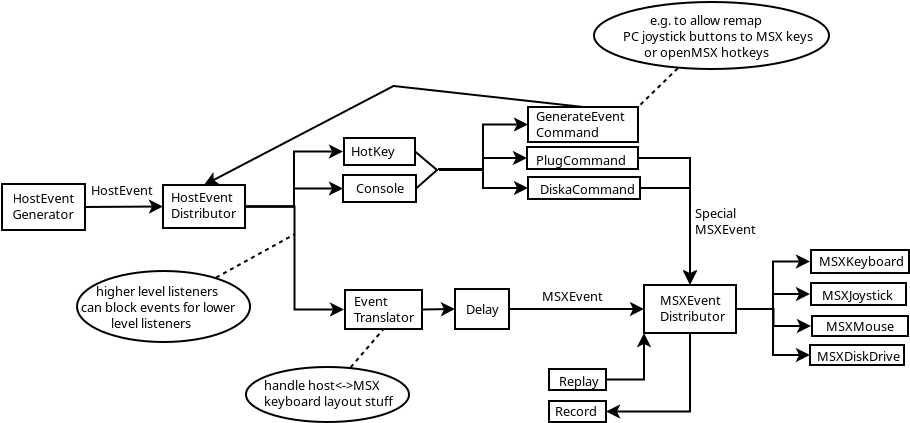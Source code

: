 <?xml version="1.0" encoding="UTF-8"?>
<dia:diagram xmlns:dia="http://www.lysator.liu.se/~alla/dia/">
  <dia:layer name="Background" visible="true">
    <dia:group>
      <dia:object type="Standard - Box" version="0" id="O0">
        <dia:attribute name="obj_pos">
          <dia:point val="2.8,13.65"/>
        </dia:attribute>
        <dia:attribute name="obj_bb">
          <dia:rectangle val="2.75,13.6;7,16"/>
        </dia:attribute>
        <dia:attribute name="elem_corner">
          <dia:point val="2.8,13.65"/>
        </dia:attribute>
        <dia:attribute name="elem_width">
          <dia:real val="4.15"/>
        </dia:attribute>
        <dia:attribute name="elem_height">
          <dia:real val="2.3"/>
        </dia:attribute>
        <dia:attribute name="show_background">
          <dia:boolean val="true"/>
        </dia:attribute>
      </dia:object>
      <dia:object type="Standard - Text" version="1" id="O1">
        <dia:attribute name="obj_pos">
          <dia:point val="3.325,14.6"/>
        </dia:attribute>
        <dia:attribute name="obj_bb">
          <dia:rectangle val="3.325,14.05;6.525,15.8"/>
        </dia:attribute>
        <dia:attribute name="text">
          <dia:composite type="text">
            <dia:attribute name="string">
              <dia:string>#HostEvent
Generator#</dia:string>
            </dia:attribute>
            <dia:attribute name="font">
              <dia:font family="sans" style="0" name="Helvetica"/>
            </dia:attribute>
            <dia:attribute name="height">
              <dia:real val="0.8"/>
            </dia:attribute>
            <dia:attribute name="pos">
              <dia:point val="3.325,14.6"/>
            </dia:attribute>
            <dia:attribute name="color">
              <dia:color val="#000000"/>
            </dia:attribute>
            <dia:attribute name="alignment">
              <dia:enum val="0"/>
            </dia:attribute>
          </dia:composite>
        </dia:attribute>
        <dia:attribute name="valign">
          <dia:enum val="3"/>
        </dia:attribute>
      </dia:object>
    </dia:group>
    <dia:group>
      <dia:object type="Standard - Box" version="0" id="O2">
        <dia:attribute name="obj_pos">
          <dia:point val="10.85,13.7"/>
        </dia:attribute>
        <dia:attribute name="obj_bb">
          <dia:rectangle val="10.8,13.65;15,15.9"/>
        </dia:attribute>
        <dia:attribute name="elem_corner">
          <dia:point val="10.85,13.7"/>
        </dia:attribute>
        <dia:attribute name="elem_width">
          <dia:real val="4.1"/>
        </dia:attribute>
        <dia:attribute name="elem_height">
          <dia:real val="2.15"/>
        </dia:attribute>
        <dia:attribute name="show_background">
          <dia:boolean val="true"/>
        </dia:attribute>
      </dia:object>
      <dia:object type="Standard - Text" version="1" id="O3">
        <dia:attribute name="obj_pos">
          <dia:point val="11.25,14.55"/>
        </dia:attribute>
        <dia:attribute name="obj_bb">
          <dia:rectangle val="11.25,14;14.55,15.75"/>
        </dia:attribute>
        <dia:attribute name="text">
          <dia:composite type="text">
            <dia:attribute name="string">
              <dia:string>#HostEvent
Distributor#</dia:string>
            </dia:attribute>
            <dia:attribute name="font">
              <dia:font family="sans" style="0" name="Helvetica"/>
            </dia:attribute>
            <dia:attribute name="height">
              <dia:real val="0.8"/>
            </dia:attribute>
            <dia:attribute name="pos">
              <dia:point val="11.25,14.55"/>
            </dia:attribute>
            <dia:attribute name="color">
              <dia:color val="#000000"/>
            </dia:attribute>
            <dia:attribute name="alignment">
              <dia:enum val="0"/>
            </dia:attribute>
          </dia:composite>
        </dia:attribute>
        <dia:attribute name="valign">
          <dia:enum val="3"/>
        </dia:attribute>
      </dia:object>
    </dia:group>
    <dia:group>
      <dia:object type="Standard - Box" version="0" id="O4">
        <dia:attribute name="obj_pos">
          <dia:point val="19.85,13.2"/>
        </dia:attribute>
        <dia:attribute name="obj_bb">
          <dia:rectangle val="19.8,13.15;23.55,14.6"/>
        </dia:attribute>
        <dia:attribute name="elem_corner">
          <dia:point val="19.85,13.2"/>
        </dia:attribute>
        <dia:attribute name="elem_width">
          <dia:real val="3.65"/>
        </dia:attribute>
        <dia:attribute name="elem_height">
          <dia:real val="1.35"/>
        </dia:attribute>
        <dia:attribute name="show_background">
          <dia:boolean val="true"/>
        </dia:attribute>
      </dia:object>
      <dia:object type="Standard - Text" version="1" id="O5">
        <dia:attribute name="obj_pos">
          <dia:point val="20.5,14.1"/>
        </dia:attribute>
        <dia:attribute name="obj_bb">
          <dia:rectangle val="20.5,13.55;23,14.5"/>
        </dia:attribute>
        <dia:attribute name="text">
          <dia:composite type="text">
            <dia:attribute name="string">
              <dia:string>#Console#</dia:string>
            </dia:attribute>
            <dia:attribute name="font">
              <dia:font family="sans" style="0" name="Helvetica"/>
            </dia:attribute>
            <dia:attribute name="height">
              <dia:real val="0.8"/>
            </dia:attribute>
            <dia:attribute name="pos">
              <dia:point val="20.5,14.1"/>
            </dia:attribute>
            <dia:attribute name="color">
              <dia:color val="#000000"/>
            </dia:attribute>
            <dia:attribute name="alignment">
              <dia:enum val="0"/>
            </dia:attribute>
          </dia:composite>
        </dia:attribute>
        <dia:attribute name="valign">
          <dia:enum val="3"/>
        </dia:attribute>
      </dia:object>
    </dia:group>
    <dia:group>
      <dia:object type="Standard - Box" version="0" id="O6">
        <dia:attribute name="obj_pos">
          <dia:point val="19.95,18.95"/>
        </dia:attribute>
        <dia:attribute name="obj_bb">
          <dia:rectangle val="19.9,18.9;23.85,20.95"/>
        </dia:attribute>
        <dia:attribute name="elem_corner">
          <dia:point val="19.95,18.95"/>
        </dia:attribute>
        <dia:attribute name="elem_width">
          <dia:real val="3.85"/>
        </dia:attribute>
        <dia:attribute name="elem_height">
          <dia:real val="1.95"/>
        </dia:attribute>
        <dia:attribute name="show_background">
          <dia:boolean val="true"/>
        </dia:attribute>
      </dia:object>
      <dia:object type="Standard - Text" version="1" id="O7">
        <dia:attribute name="obj_pos">
          <dia:point val="20.4,19.75"/>
        </dia:attribute>
        <dia:attribute name="obj_bb">
          <dia:rectangle val="20.4,19.2;23.55,20.95"/>
        </dia:attribute>
        <dia:attribute name="text">
          <dia:composite type="text">
            <dia:attribute name="string">
              <dia:string>#Event
Translator#</dia:string>
            </dia:attribute>
            <dia:attribute name="font">
              <dia:font family="sans" style="0" name="Helvetica"/>
            </dia:attribute>
            <dia:attribute name="height">
              <dia:real val="0.8"/>
            </dia:attribute>
            <dia:attribute name="pos">
              <dia:point val="20.4,19.75"/>
            </dia:attribute>
            <dia:attribute name="color">
              <dia:color val="#000000"/>
            </dia:attribute>
            <dia:attribute name="alignment">
              <dia:enum val="0"/>
            </dia:attribute>
          </dia:composite>
        </dia:attribute>
        <dia:attribute name="valign">
          <dia:enum val="3"/>
        </dia:attribute>
      </dia:object>
    </dia:group>
    <dia:group>
      <dia:object type="Standard - Box" version="0" id="O8">
        <dia:attribute name="obj_pos">
          <dia:point val="25.45,18.9"/>
        </dia:attribute>
        <dia:attribute name="obj_bb">
          <dia:rectangle val="25.4,18.85;28.2,20.95"/>
        </dia:attribute>
        <dia:attribute name="elem_corner">
          <dia:point val="25.45,18.9"/>
        </dia:attribute>
        <dia:attribute name="elem_width">
          <dia:real val="2.7"/>
        </dia:attribute>
        <dia:attribute name="elem_height">
          <dia:real val="2"/>
        </dia:attribute>
        <dia:attribute name="show_background">
          <dia:boolean val="true"/>
        </dia:attribute>
      </dia:object>
      <dia:object type="Standard - Text" version="1" id="O9">
        <dia:attribute name="obj_pos">
          <dia:point val="26,20.15"/>
        </dia:attribute>
        <dia:attribute name="obj_bb">
          <dia:rectangle val="26,19.6;27.7,20.55"/>
        </dia:attribute>
        <dia:attribute name="text">
          <dia:composite type="text">
            <dia:attribute name="string">
              <dia:string>#Delay#</dia:string>
            </dia:attribute>
            <dia:attribute name="font">
              <dia:font family="sans" style="0" name="Helvetica"/>
            </dia:attribute>
            <dia:attribute name="height">
              <dia:real val="0.8"/>
            </dia:attribute>
            <dia:attribute name="pos">
              <dia:point val="26,20.15"/>
            </dia:attribute>
            <dia:attribute name="color">
              <dia:color val="#000000"/>
            </dia:attribute>
            <dia:attribute name="alignment">
              <dia:enum val="0"/>
            </dia:attribute>
          </dia:composite>
        </dia:attribute>
        <dia:attribute name="valign">
          <dia:enum val="3"/>
        </dia:attribute>
      </dia:object>
    </dia:group>
    <dia:group>
      <dia:object type="Standard - Box" version="0" id="O10">
        <dia:attribute name="obj_pos">
          <dia:point val="29.1,9.8"/>
        </dia:attribute>
        <dia:attribute name="obj_bb">
          <dia:rectangle val="29.05,9.75;34.65,11.6"/>
        </dia:attribute>
        <dia:attribute name="elem_corner">
          <dia:point val="29.1,9.8"/>
        </dia:attribute>
        <dia:attribute name="elem_width">
          <dia:real val="5.5"/>
        </dia:attribute>
        <dia:attribute name="elem_height">
          <dia:real val="1.75"/>
        </dia:attribute>
        <dia:attribute name="show_background">
          <dia:boolean val="true"/>
        </dia:attribute>
      </dia:object>
      <dia:object type="Standard - Text" version="1" id="O11">
        <dia:attribute name="obj_pos">
          <dia:point val="29.5,10.5"/>
        </dia:attribute>
        <dia:attribute name="obj_bb">
          <dia:rectangle val="29.5,9.95;34.2,11.7"/>
        </dia:attribute>
        <dia:attribute name="text">
          <dia:composite type="text">
            <dia:attribute name="string">
              <dia:string>#GenerateEvent
Command#</dia:string>
            </dia:attribute>
            <dia:attribute name="font">
              <dia:font family="sans" style="0" name="Helvetica"/>
            </dia:attribute>
            <dia:attribute name="height">
              <dia:real val="0.8"/>
            </dia:attribute>
            <dia:attribute name="pos">
              <dia:point val="29.5,10.5"/>
            </dia:attribute>
            <dia:attribute name="color">
              <dia:color val="#000000"/>
            </dia:attribute>
            <dia:attribute name="alignment">
              <dia:enum val="0"/>
            </dia:attribute>
          </dia:composite>
        </dia:attribute>
        <dia:attribute name="valign">
          <dia:enum val="3"/>
        </dia:attribute>
      </dia:object>
    </dia:group>
    <dia:group>
      <dia:object type="Standard - Box" version="0" id="O12">
        <dia:attribute name="obj_pos">
          <dia:point val="29.05,11.8"/>
        </dia:attribute>
        <dia:attribute name="obj_bb">
          <dia:rectangle val="29,11.75;34.65,12.95"/>
        </dia:attribute>
        <dia:attribute name="elem_corner">
          <dia:point val="29.05,11.8"/>
        </dia:attribute>
        <dia:attribute name="elem_width">
          <dia:real val="5.55"/>
        </dia:attribute>
        <dia:attribute name="elem_height">
          <dia:real val="1.1"/>
        </dia:attribute>
        <dia:attribute name="show_background">
          <dia:boolean val="true"/>
        </dia:attribute>
      </dia:object>
      <dia:object type="Standard - Text" version="1" id="O13">
        <dia:attribute name="obj_pos">
          <dia:point val="29.5,12.7"/>
        </dia:attribute>
        <dia:attribute name="obj_bb">
          <dia:rectangle val="29.5,12.15;33.95,13.1"/>
        </dia:attribute>
        <dia:attribute name="text">
          <dia:composite type="text">
            <dia:attribute name="string">
              <dia:string>#PlugCommand#</dia:string>
            </dia:attribute>
            <dia:attribute name="font">
              <dia:font family="sans" style="0" name="Helvetica"/>
            </dia:attribute>
            <dia:attribute name="height">
              <dia:real val="0.8"/>
            </dia:attribute>
            <dia:attribute name="pos">
              <dia:point val="29.5,12.7"/>
            </dia:attribute>
            <dia:attribute name="color">
              <dia:color val="#000000"/>
            </dia:attribute>
            <dia:attribute name="alignment">
              <dia:enum val="0"/>
            </dia:attribute>
          </dia:composite>
        </dia:attribute>
        <dia:attribute name="valign">
          <dia:enum val="3"/>
        </dia:attribute>
      </dia:object>
    </dia:group>
    <dia:group>
      <dia:object type="Standard - Box" version="0" id="O14">
        <dia:attribute name="obj_pos">
          <dia:point val="29.1,13.3"/>
        </dia:attribute>
        <dia:attribute name="obj_bb">
          <dia:rectangle val="29.05,13.25;34.75,14.45"/>
        </dia:attribute>
        <dia:attribute name="elem_corner">
          <dia:point val="29.1,13.3"/>
        </dia:attribute>
        <dia:attribute name="elem_width">
          <dia:real val="5.6"/>
        </dia:attribute>
        <dia:attribute name="elem_height">
          <dia:real val="1.1"/>
        </dia:attribute>
        <dia:attribute name="show_background">
          <dia:boolean val="true"/>
        </dia:attribute>
      </dia:object>
      <dia:object type="Standard - Text" version="1" id="O15">
        <dia:attribute name="obj_pos">
          <dia:point val="29.7,14.15"/>
        </dia:attribute>
        <dia:attribute name="obj_bb">
          <dia:rectangle val="29.7,13.6;34.5,14.55"/>
        </dia:attribute>
        <dia:attribute name="text">
          <dia:composite type="text">
            <dia:attribute name="string">
              <dia:string>#DiskaCommand#</dia:string>
            </dia:attribute>
            <dia:attribute name="font">
              <dia:font family="sans" style="0" name="Helvetica"/>
            </dia:attribute>
            <dia:attribute name="height">
              <dia:real val="0.8"/>
            </dia:attribute>
            <dia:attribute name="pos">
              <dia:point val="29.7,14.15"/>
            </dia:attribute>
            <dia:attribute name="color">
              <dia:color val="#000000"/>
            </dia:attribute>
            <dia:attribute name="alignment">
              <dia:enum val="0"/>
            </dia:attribute>
          </dia:composite>
        </dia:attribute>
        <dia:attribute name="valign">
          <dia:enum val="3"/>
        </dia:attribute>
      </dia:object>
    </dia:group>
    <dia:group>
      <dia:object type="Standard - Box" version="0" id="O16">
        <dia:attribute name="obj_pos">
          <dia:point val="34.9,18.7"/>
        </dia:attribute>
        <dia:attribute name="obj_bb">
          <dia:rectangle val="34.85,18.65;39.55,21.15"/>
        </dia:attribute>
        <dia:attribute name="elem_corner">
          <dia:point val="34.9,18.7"/>
        </dia:attribute>
        <dia:attribute name="elem_width">
          <dia:real val="4.6"/>
        </dia:attribute>
        <dia:attribute name="elem_height">
          <dia:real val="2.4"/>
        </dia:attribute>
        <dia:attribute name="show_background">
          <dia:boolean val="true"/>
        </dia:attribute>
      </dia:object>
      <dia:object type="Standard - Text" version="1" id="O17">
        <dia:attribute name="obj_pos">
          <dia:point val="35.7,19.7"/>
        </dia:attribute>
        <dia:attribute name="obj_bb">
          <dia:rectangle val="35.7,19.15;39,20.9"/>
        </dia:attribute>
        <dia:attribute name="text">
          <dia:composite type="text">
            <dia:attribute name="string">
              <dia:string>#MSXEvent
Distributor#</dia:string>
            </dia:attribute>
            <dia:attribute name="font">
              <dia:font family="sans" style="0" name="Helvetica"/>
            </dia:attribute>
            <dia:attribute name="height">
              <dia:real val="0.8"/>
            </dia:attribute>
            <dia:attribute name="pos">
              <dia:point val="35.7,19.7"/>
            </dia:attribute>
            <dia:attribute name="color">
              <dia:color val="#000000"/>
            </dia:attribute>
            <dia:attribute name="alignment">
              <dia:enum val="0"/>
            </dia:attribute>
          </dia:composite>
        </dia:attribute>
        <dia:attribute name="valign">
          <dia:enum val="3"/>
        </dia:attribute>
      </dia:object>
    </dia:group>
    <dia:group>
      <dia:object type="Standard - Box" version="0" id="O18">
        <dia:attribute name="obj_pos">
          <dia:point val="30.15,22.9"/>
        </dia:attribute>
        <dia:attribute name="obj_bb">
          <dia:rectangle val="30.1,22.85;33.05,24"/>
        </dia:attribute>
        <dia:attribute name="elem_corner">
          <dia:point val="30.15,22.9"/>
        </dia:attribute>
        <dia:attribute name="elem_width">
          <dia:real val="2.85"/>
        </dia:attribute>
        <dia:attribute name="elem_height">
          <dia:real val="1.05"/>
        </dia:attribute>
        <dia:attribute name="show_background">
          <dia:boolean val="true"/>
        </dia:attribute>
      </dia:object>
      <dia:object type="Standard - Text" version="1" id="O19">
        <dia:attribute name="obj_pos">
          <dia:point val="30.65,23.75"/>
        </dia:attribute>
        <dia:attribute name="obj_bb">
          <dia:rectangle val="30.65,23.2;32.7,24.15"/>
        </dia:attribute>
        <dia:attribute name="text">
          <dia:composite type="text">
            <dia:attribute name="string">
              <dia:string>#Replay#</dia:string>
            </dia:attribute>
            <dia:attribute name="font">
              <dia:font family="sans" style="0" name="Helvetica"/>
            </dia:attribute>
            <dia:attribute name="height">
              <dia:real val="0.8"/>
            </dia:attribute>
            <dia:attribute name="pos">
              <dia:point val="30.65,23.75"/>
            </dia:attribute>
            <dia:attribute name="color">
              <dia:color val="#000000"/>
            </dia:attribute>
            <dia:attribute name="alignment">
              <dia:enum val="0"/>
            </dia:attribute>
          </dia:composite>
        </dia:attribute>
        <dia:attribute name="valign">
          <dia:enum val="3"/>
        </dia:attribute>
      </dia:object>
    </dia:group>
    <dia:group>
      <dia:object type="Standard - Box" version="0" id="O20">
        <dia:attribute name="obj_pos">
          <dia:point val="30.15,24.5"/>
        </dia:attribute>
        <dia:attribute name="obj_bb">
          <dia:rectangle val="30.1,24.45;33.05,25.6"/>
        </dia:attribute>
        <dia:attribute name="elem_corner">
          <dia:point val="30.15,24.5"/>
        </dia:attribute>
        <dia:attribute name="elem_width">
          <dia:real val="2.85"/>
        </dia:attribute>
        <dia:attribute name="elem_height">
          <dia:real val="1.05"/>
        </dia:attribute>
        <dia:attribute name="show_background">
          <dia:boolean val="true"/>
        </dia:attribute>
      </dia:object>
      <dia:object type="Standard - Text" version="1" id="O21">
        <dia:attribute name="obj_pos">
          <dia:point val="30.45,25.25"/>
        </dia:attribute>
        <dia:attribute name="obj_bb">
          <dia:rectangle val="30.45,24.7;32.65,25.65"/>
        </dia:attribute>
        <dia:attribute name="text">
          <dia:composite type="text">
            <dia:attribute name="string">
              <dia:string>#Record#</dia:string>
            </dia:attribute>
            <dia:attribute name="font">
              <dia:font family="sans" style="0" name="Helvetica"/>
            </dia:attribute>
            <dia:attribute name="height">
              <dia:real val="0.8"/>
            </dia:attribute>
            <dia:attribute name="pos">
              <dia:point val="30.45,25.25"/>
            </dia:attribute>
            <dia:attribute name="color">
              <dia:color val="#000000"/>
            </dia:attribute>
            <dia:attribute name="alignment">
              <dia:enum val="0"/>
            </dia:attribute>
          </dia:composite>
        </dia:attribute>
        <dia:attribute name="valign">
          <dia:enum val="3"/>
        </dia:attribute>
      </dia:object>
    </dia:group>
    <dia:group>
      <dia:object type="Standard - Box" version="0" id="O22">
        <dia:attribute name="obj_pos">
          <dia:point val="43.25,16.95"/>
        </dia:attribute>
        <dia:attribute name="obj_bb">
          <dia:rectangle val="43.2,16.9;48.2,18.15"/>
        </dia:attribute>
        <dia:attribute name="elem_corner">
          <dia:point val="43.25,16.95"/>
        </dia:attribute>
        <dia:attribute name="elem_width">
          <dia:real val="4.9"/>
        </dia:attribute>
        <dia:attribute name="elem_height">
          <dia:real val="1.15"/>
        </dia:attribute>
        <dia:attribute name="show_background">
          <dia:boolean val="true"/>
        </dia:attribute>
      </dia:object>
      <dia:object type="Standard - Text" version="1" id="O23">
        <dia:attribute name="obj_pos">
          <dia:point val="43.65,17.75"/>
        </dia:attribute>
        <dia:attribute name="obj_bb">
          <dia:rectangle val="43.65,17.2;47.9,18.15"/>
        </dia:attribute>
        <dia:attribute name="text">
          <dia:composite type="text">
            <dia:attribute name="string">
              <dia:string>#MSXKeyboard#</dia:string>
            </dia:attribute>
            <dia:attribute name="font">
              <dia:font family="sans" style="0" name="Helvetica"/>
            </dia:attribute>
            <dia:attribute name="height">
              <dia:real val="0.8"/>
            </dia:attribute>
            <dia:attribute name="pos">
              <dia:point val="43.65,17.75"/>
            </dia:attribute>
            <dia:attribute name="color">
              <dia:color val="#000000"/>
            </dia:attribute>
            <dia:attribute name="alignment">
              <dia:enum val="0"/>
            </dia:attribute>
          </dia:composite>
        </dia:attribute>
        <dia:attribute name="valign">
          <dia:enum val="3"/>
        </dia:attribute>
      </dia:object>
    </dia:group>
    <dia:group>
      <dia:object type="Standard - Box" version="0" id="O24">
        <dia:attribute name="obj_pos">
          <dia:point val="43.25,18.6"/>
        </dia:attribute>
        <dia:attribute name="obj_bb">
          <dia:rectangle val="43.2,18.55;48.05,19.75"/>
        </dia:attribute>
        <dia:attribute name="elem_corner">
          <dia:point val="43.25,18.6"/>
        </dia:attribute>
        <dia:attribute name="elem_width">
          <dia:real val="4.75"/>
        </dia:attribute>
        <dia:attribute name="elem_height">
          <dia:real val="1.1"/>
        </dia:attribute>
        <dia:attribute name="show_background">
          <dia:boolean val="true"/>
        </dia:attribute>
      </dia:object>
      <dia:object type="Standard - Text" version="1" id="O25">
        <dia:attribute name="obj_pos">
          <dia:point val="43.8,19.45"/>
        </dia:attribute>
        <dia:attribute name="obj_bb">
          <dia:rectangle val="43.8,18.9;47.45,19.85"/>
        </dia:attribute>
        <dia:attribute name="text">
          <dia:composite type="text">
            <dia:attribute name="string">
              <dia:string>#MSXJoystick#</dia:string>
            </dia:attribute>
            <dia:attribute name="font">
              <dia:font family="sans" style="0" name="Helvetica"/>
            </dia:attribute>
            <dia:attribute name="height">
              <dia:real val="0.8"/>
            </dia:attribute>
            <dia:attribute name="pos">
              <dia:point val="43.8,19.45"/>
            </dia:attribute>
            <dia:attribute name="color">
              <dia:color val="#000000"/>
            </dia:attribute>
            <dia:attribute name="alignment">
              <dia:enum val="0"/>
            </dia:attribute>
          </dia:composite>
        </dia:attribute>
        <dia:attribute name="valign">
          <dia:enum val="3"/>
        </dia:attribute>
      </dia:object>
    </dia:group>
    <dia:group>
      <dia:object type="Standard - Box" version="0" id="O26">
        <dia:attribute name="obj_pos">
          <dia:point val="43.3,20.25"/>
        </dia:attribute>
        <dia:attribute name="obj_bb">
          <dia:rectangle val="43.25,20.2;48.15,21.3"/>
        </dia:attribute>
        <dia:attribute name="elem_corner">
          <dia:point val="43.3,20.25"/>
        </dia:attribute>
        <dia:attribute name="elem_width">
          <dia:real val="4.8"/>
        </dia:attribute>
        <dia:attribute name="elem_height">
          <dia:real val="1"/>
        </dia:attribute>
        <dia:attribute name="show_background">
          <dia:boolean val="true"/>
        </dia:attribute>
      </dia:object>
      <dia:object type="Standard - Text" version="1" id="O27">
        <dia:attribute name="obj_pos">
          <dia:point val="44,21"/>
        </dia:attribute>
        <dia:attribute name="obj_bb">
          <dia:rectangle val="44,20.45;47.4,21.4"/>
        </dia:attribute>
        <dia:attribute name="text">
          <dia:composite type="text">
            <dia:attribute name="string">
              <dia:string>#MSXMouse#</dia:string>
            </dia:attribute>
            <dia:attribute name="font">
              <dia:font family="sans" style="0" name="Helvetica"/>
            </dia:attribute>
            <dia:attribute name="height">
              <dia:real val="0.8"/>
            </dia:attribute>
            <dia:attribute name="pos">
              <dia:point val="44,21"/>
            </dia:attribute>
            <dia:attribute name="color">
              <dia:color val="#000000"/>
            </dia:attribute>
            <dia:attribute name="alignment">
              <dia:enum val="0"/>
            </dia:attribute>
          </dia:composite>
        </dia:attribute>
        <dia:attribute name="valign">
          <dia:enum val="3"/>
        </dia:attribute>
      </dia:object>
    </dia:group>
    <dia:group>
      <dia:object type="Standard - Box" version="0" id="O28">
        <dia:attribute name="obj_pos">
          <dia:point val="43.2,21.7"/>
        </dia:attribute>
        <dia:attribute name="obj_bb">
          <dia:rectangle val="43.15,21.65;47.95,22.75"/>
        </dia:attribute>
        <dia:attribute name="elem_corner">
          <dia:point val="43.2,21.7"/>
        </dia:attribute>
        <dia:attribute name="elem_width">
          <dia:real val="4.7"/>
        </dia:attribute>
        <dia:attribute name="elem_height">
          <dia:real val="1"/>
        </dia:attribute>
        <dia:attribute name="show_background">
          <dia:boolean val="true"/>
        </dia:attribute>
      </dia:object>
      <dia:object type="Standard - Text" version="1" id="O29">
        <dia:attribute name="obj_pos">
          <dia:point val="43.55,22.5"/>
        </dia:attribute>
        <dia:attribute name="obj_bb">
          <dia:rectangle val="43.55,21.95;47.75,22.9"/>
        </dia:attribute>
        <dia:attribute name="text">
          <dia:composite type="text">
            <dia:attribute name="string">
              <dia:string>#MSXDiskDrive#</dia:string>
            </dia:attribute>
            <dia:attribute name="font">
              <dia:font family="sans" style="0" name="Helvetica"/>
            </dia:attribute>
            <dia:attribute name="height">
              <dia:real val="0.8"/>
            </dia:attribute>
            <dia:attribute name="pos">
              <dia:point val="43.55,22.5"/>
            </dia:attribute>
            <dia:attribute name="color">
              <dia:color val="#000000"/>
            </dia:attribute>
            <dia:attribute name="alignment">
              <dia:enum val="0"/>
            </dia:attribute>
          </dia:composite>
        </dia:attribute>
        <dia:attribute name="valign">
          <dia:enum val="3"/>
        </dia:attribute>
      </dia:object>
    </dia:group>
    <dia:object type="Standard - Line" version="0" id="O30">
      <dia:attribute name="obj_pos">
        <dia:point val="6.95,14.8"/>
      </dia:attribute>
      <dia:attribute name="obj_bb">
        <dia:rectangle val="6.9,14.275;10.903,15.275"/>
      </dia:attribute>
      <dia:attribute name="conn_endpoints">
        <dia:point val="6.95,14.8"/>
        <dia:point val="10.85,14.775"/>
      </dia:attribute>
      <dia:attribute name="numcp">
        <dia:int val="1"/>
      </dia:attribute>
      <dia:attribute name="end_arrow">
        <dia:enum val="22"/>
      </dia:attribute>
      <dia:attribute name="end_arrow_length">
        <dia:real val="0.5"/>
      </dia:attribute>
      <dia:attribute name="end_arrow_width">
        <dia:real val="0.5"/>
      </dia:attribute>
      <dia:connections>
        <dia:connection handle="0" to="O0" connection="4"/>
        <dia:connection handle="1" to="O2" connection="3"/>
      </dia:connections>
    </dia:object>
    <dia:object type="Standard - ZigZagLine" version="1" id="O31">
      <dia:attribute name="obj_pos">
        <dia:point val="14.95,14.775"/>
      </dia:attribute>
      <dia:attribute name="obj_bb">
        <dia:rectangle val="14.9,11.525;19.9,14.825"/>
      </dia:attribute>
      <dia:attribute name="orth_points">
        <dia:point val="14.95,14.775"/>
        <dia:point val="17.4,14.775"/>
        <dia:point val="17.4,12.025"/>
        <dia:point val="19.85,12.025"/>
      </dia:attribute>
      <dia:attribute name="orth_orient">
        <dia:enum val="0"/>
        <dia:enum val="1"/>
        <dia:enum val="0"/>
      </dia:attribute>
      <dia:attribute name="autorouting">
        <dia:boolean val="true"/>
      </dia:attribute>
      <dia:attribute name="end_arrow">
        <dia:enum val="22"/>
      </dia:attribute>
      <dia:attribute name="end_arrow_length">
        <dia:real val="0.5"/>
      </dia:attribute>
      <dia:attribute name="end_arrow_width">
        <dia:real val="0.5"/>
      </dia:attribute>
      <dia:connections>
        <dia:connection handle="0" to="O2" connection="4"/>
        <dia:connection handle="1" to="O34" connection="8"/>
      </dia:connections>
    </dia:object>
    <dia:object type="Standard - ZigZagLine" version="1" id="O32">
      <dia:attribute name="obj_pos">
        <dia:point val="14.95,14.775"/>
      </dia:attribute>
      <dia:attribute name="obj_bb">
        <dia:rectangle val="14.9,13.375;19.9,14.825"/>
      </dia:attribute>
      <dia:attribute name="orth_points">
        <dia:point val="14.95,14.775"/>
        <dia:point val="17.4,14.775"/>
        <dia:point val="17.4,13.875"/>
        <dia:point val="19.85,13.875"/>
      </dia:attribute>
      <dia:attribute name="orth_orient">
        <dia:enum val="0"/>
        <dia:enum val="1"/>
        <dia:enum val="0"/>
      </dia:attribute>
      <dia:attribute name="autorouting">
        <dia:boolean val="true"/>
      </dia:attribute>
      <dia:attribute name="end_arrow">
        <dia:enum val="22"/>
      </dia:attribute>
      <dia:attribute name="end_arrow_length">
        <dia:real val="0.5"/>
      </dia:attribute>
      <dia:attribute name="end_arrow_width">
        <dia:real val="0.5"/>
      </dia:attribute>
      <dia:connections>
        <dia:connection handle="0" to="O2" connection="4"/>
        <dia:connection handle="1" to="O4" connection="3"/>
      </dia:connections>
    </dia:object>
    <dia:object type="Standard - ZigZagLine" version="1" id="O33">
      <dia:attribute name="obj_pos">
        <dia:point val="14.95,14.775"/>
      </dia:attribute>
      <dia:attribute name="obj_bb">
        <dia:rectangle val="14.9,14.725;19.951,20.425"/>
      </dia:attribute>
      <dia:attribute name="orth_points">
        <dia:point val="14.95,14.775"/>
        <dia:point val="17.425,14.775"/>
        <dia:point val="17.425,19.925"/>
        <dia:point val="19.901,19.925"/>
      </dia:attribute>
      <dia:attribute name="orth_orient">
        <dia:enum val="0"/>
        <dia:enum val="1"/>
        <dia:enum val="0"/>
      </dia:attribute>
      <dia:attribute name="autorouting">
        <dia:boolean val="false"/>
      </dia:attribute>
      <dia:attribute name="end_arrow">
        <dia:enum val="22"/>
      </dia:attribute>
      <dia:attribute name="end_arrow_length">
        <dia:real val="0.5"/>
      </dia:attribute>
      <dia:attribute name="end_arrow_width">
        <dia:real val="0.5"/>
      </dia:attribute>
      <dia:connections>
        <dia:connection handle="0" to="O2" connection="4"/>
        <dia:connection handle="1" to="O6" connection="8"/>
      </dia:connections>
    </dia:object>
    <dia:group>
      <dia:object type="Standard - Box" version="0" id="O34">
        <dia:attribute name="obj_pos">
          <dia:point val="19.9,11.35"/>
        </dia:attribute>
        <dia:attribute name="obj_bb">
          <dia:rectangle val="19.85,11.3;23.5,12.75"/>
        </dia:attribute>
        <dia:attribute name="elem_corner">
          <dia:point val="19.9,11.35"/>
        </dia:attribute>
        <dia:attribute name="elem_width">
          <dia:real val="3.55"/>
        </dia:attribute>
        <dia:attribute name="elem_height">
          <dia:real val="1.35"/>
        </dia:attribute>
        <dia:attribute name="show_background">
          <dia:boolean val="true"/>
        </dia:attribute>
      </dia:object>
      <dia:object type="Standard - Text" version="1" id="O35">
        <dia:attribute name="obj_pos">
          <dia:point val="20.25,12.25"/>
        </dia:attribute>
        <dia:attribute name="obj_bb">
          <dia:rectangle val="20.25,11.7;22.4,12.65"/>
        </dia:attribute>
        <dia:attribute name="text">
          <dia:composite type="text">
            <dia:attribute name="string">
              <dia:string>#HotKey#</dia:string>
            </dia:attribute>
            <dia:attribute name="font">
              <dia:font family="sans" style="0" name="Helvetica"/>
            </dia:attribute>
            <dia:attribute name="height">
              <dia:real val="0.8"/>
            </dia:attribute>
            <dia:attribute name="pos">
              <dia:point val="20.25,12.25"/>
            </dia:attribute>
            <dia:attribute name="color">
              <dia:color val="#000000"/>
            </dia:attribute>
            <dia:attribute name="alignment">
              <dia:enum val="0"/>
            </dia:attribute>
          </dia:composite>
        </dia:attribute>
        <dia:attribute name="valign">
          <dia:enum val="3"/>
        </dia:attribute>
      </dia:object>
    </dia:group>
    <dia:object type="Standard - ZigZagLine" version="1" id="O36">
      <dia:attribute name="obj_pos">
        <dia:point val="23.45,12.025"/>
      </dia:attribute>
      <dia:attribute name="obj_bb">
        <dia:rectangle val="23.4,11.975;24.55,13.925"/>
      </dia:attribute>
      <dia:attribute name="orth_points">
        <dia:point val="23.45,12.025"/>
        <dia:point val="24.5,12.025"/>
        <dia:point val="24.5,13.875"/>
        <dia:point val="23.5,13.875"/>
      </dia:attribute>
      <dia:attribute name="orth_orient">
        <dia:enum val="0"/>
        <dia:enum val="1"/>
        <dia:enum val="0"/>
      </dia:attribute>
      <dia:attribute name="autorouting">
        <dia:boolean val="true"/>
      </dia:attribute>
      <dia:connections>
        <dia:connection handle="0" to="O34" connection="4"/>
        <dia:connection handle="1" to="O4" connection="4"/>
      </dia:connections>
    </dia:object>
    <dia:object type="Standard - ZigZagLine" version="1" id="O37">
      <dia:attribute name="obj_pos">
        <dia:point val="24.6,12.9"/>
      </dia:attribute>
      <dia:attribute name="obj_bb">
        <dia:rectangle val="24.55,10.175;29.15,12.95"/>
      </dia:attribute>
      <dia:attribute name="orth_points">
        <dia:point val="24.6,12.9"/>
        <dia:point val="26.85,12.9"/>
        <dia:point val="26.85,10.675"/>
        <dia:point val="29.1,10.675"/>
      </dia:attribute>
      <dia:attribute name="orth_orient">
        <dia:enum val="0"/>
        <dia:enum val="1"/>
        <dia:enum val="0"/>
      </dia:attribute>
      <dia:attribute name="autorouting">
        <dia:boolean val="true"/>
      </dia:attribute>
      <dia:attribute name="end_arrow">
        <dia:enum val="22"/>
      </dia:attribute>
      <dia:attribute name="end_arrow_length">
        <dia:real val="0.5"/>
      </dia:attribute>
      <dia:attribute name="end_arrow_width">
        <dia:real val="0.5"/>
      </dia:attribute>
      <dia:connections>
        <dia:connection handle="1" to="O10" connection="3"/>
      </dia:connections>
    </dia:object>
    <dia:object type="Standard - ZigZagLine" version="1" id="O38">
      <dia:attribute name="obj_pos">
        <dia:point val="24.65,12.95"/>
      </dia:attribute>
      <dia:attribute name="obj_bb">
        <dia:rectangle val="24.6,11.85;29.1,13"/>
      </dia:attribute>
      <dia:attribute name="orth_points">
        <dia:point val="24.65,12.95"/>
        <dia:point val="26.85,12.95"/>
        <dia:point val="26.85,12.35"/>
        <dia:point val="29.05,12.35"/>
      </dia:attribute>
      <dia:attribute name="orth_orient">
        <dia:enum val="0"/>
        <dia:enum val="1"/>
        <dia:enum val="0"/>
      </dia:attribute>
      <dia:attribute name="autorouting">
        <dia:boolean val="true"/>
      </dia:attribute>
      <dia:attribute name="end_arrow">
        <dia:enum val="22"/>
      </dia:attribute>
      <dia:attribute name="end_arrow_length">
        <dia:real val="0.5"/>
      </dia:attribute>
      <dia:attribute name="end_arrow_width">
        <dia:real val="0.5"/>
      </dia:attribute>
      <dia:connections>
        <dia:connection handle="1" to="O12" connection="3"/>
      </dia:connections>
    </dia:object>
    <dia:object type="Standard - ZigZagLine" version="1" id="O39">
      <dia:attribute name="obj_pos">
        <dia:point val="24.6,12.9"/>
      </dia:attribute>
      <dia:attribute name="obj_bb">
        <dia:rectangle val="24.55,12.85;29.15,14.35"/>
      </dia:attribute>
      <dia:attribute name="orth_points">
        <dia:point val="24.6,12.9"/>
        <dia:point val="26.85,12.9"/>
        <dia:point val="26.85,13.85"/>
        <dia:point val="29.1,13.85"/>
      </dia:attribute>
      <dia:attribute name="orth_orient">
        <dia:enum val="0"/>
        <dia:enum val="1"/>
        <dia:enum val="0"/>
      </dia:attribute>
      <dia:attribute name="autorouting">
        <dia:boolean val="true"/>
      </dia:attribute>
      <dia:attribute name="end_arrow">
        <dia:enum val="22"/>
      </dia:attribute>
      <dia:attribute name="end_arrow_length">
        <dia:real val="0.5"/>
      </dia:attribute>
      <dia:attribute name="end_arrow_width">
        <dia:real val="0.5"/>
      </dia:attribute>
      <dia:connections>
        <dia:connection handle="1" to="O14" connection="3"/>
      </dia:connections>
    </dia:object>
    <dia:object type="Standard - ZigZagLine" version="1" id="O40">
      <dia:attribute name="obj_pos">
        <dia:point val="31.85,9.8"/>
      </dia:attribute>
      <dia:attribute name="obj_bb">
        <dia:rectangle val="12.4,8.75;31.9,13.75"/>
      </dia:attribute>
      <dia:attribute name="orth_points">
        <dia:point val="31.85,9.8"/>
        <dia:point val="31.85,8.8"/>
        <dia:point val="12.9,8.8"/>
        <dia:point val="12.9,13.7"/>
      </dia:attribute>
      <dia:attribute name="orth_orient">
        <dia:enum val="1"/>
        <dia:enum val="0"/>
        <dia:enum val="1"/>
      </dia:attribute>
      <dia:attribute name="autorouting">
        <dia:boolean val="true"/>
      </dia:attribute>
      <dia:attribute name="end_arrow">
        <dia:enum val="22"/>
      </dia:attribute>
      <dia:attribute name="end_arrow_length">
        <dia:real val="0.5"/>
      </dia:attribute>
      <dia:attribute name="end_arrow_width">
        <dia:real val="0.5"/>
      </dia:attribute>
      <dia:connections>
        <dia:connection handle="0" to="O10" connection="1"/>
        <dia:connection handle="1" to="O2" connection="1"/>
      </dia:connections>
    </dia:object>
    <dia:object type="Standard - Line" version="0" id="O41">
      <dia:attribute name="obj_pos">
        <dia:point val="23.8,19.925"/>
      </dia:attribute>
      <dia:attribute name="obj_bb">
        <dia:rectangle val="23.749,19.399;25.508,20.401"/>
      </dia:attribute>
      <dia:attribute name="conn_endpoints">
        <dia:point val="23.8,19.925"/>
        <dia:point val="25.45,19.9"/>
      </dia:attribute>
      <dia:attribute name="numcp">
        <dia:int val="1"/>
      </dia:attribute>
      <dia:attribute name="end_arrow">
        <dia:enum val="22"/>
      </dia:attribute>
      <dia:attribute name="end_arrow_length">
        <dia:real val="0.5"/>
      </dia:attribute>
      <dia:attribute name="end_arrow_width">
        <dia:real val="0.5"/>
      </dia:attribute>
      <dia:connections>
        <dia:connection handle="0" to="O6" connection="4"/>
        <dia:connection handle="1" to="O8" connection="3"/>
      </dia:connections>
    </dia:object>
    <dia:object type="Standard - Line" version="0" id="O42">
      <dia:attribute name="obj_pos">
        <dia:point val="28.15,19.9"/>
      </dia:attribute>
      <dia:attribute name="obj_bb">
        <dia:rectangle val="28.1,19.4;34.95,20.4"/>
      </dia:attribute>
      <dia:attribute name="conn_endpoints">
        <dia:point val="28.15,19.9"/>
        <dia:point val="34.9,19.9"/>
      </dia:attribute>
      <dia:attribute name="numcp">
        <dia:int val="1"/>
      </dia:attribute>
      <dia:attribute name="end_arrow">
        <dia:enum val="22"/>
      </dia:attribute>
      <dia:attribute name="end_arrow_length">
        <dia:real val="0.5"/>
      </dia:attribute>
      <dia:attribute name="end_arrow_width">
        <dia:real val="0.5"/>
      </dia:attribute>
      <dia:connections>
        <dia:connection handle="0" to="O8" connection="4"/>
        <dia:connection handle="1" to="O16" connection="3"/>
      </dia:connections>
    </dia:object>
    <dia:object type="Standard - ZigZagLine" version="1" id="O43">
      <dia:attribute name="obj_pos">
        <dia:point val="34.6,12.35"/>
      </dia:attribute>
      <dia:attribute name="obj_bb">
        <dia:rectangle val="34.55,12.3;37.7,18.7"/>
      </dia:attribute>
      <dia:attribute name="orth_points">
        <dia:point val="34.6,12.35"/>
        <dia:point val="37.2,12.35"/>
        <dia:point val="37.2,18.65"/>
      </dia:attribute>
      <dia:attribute name="orth_orient">
        <dia:enum val="0"/>
        <dia:enum val="1"/>
      </dia:attribute>
      <dia:attribute name="autorouting">
        <dia:boolean val="true"/>
      </dia:attribute>
      <dia:attribute name="end_arrow">
        <dia:enum val="22"/>
      </dia:attribute>
      <dia:attribute name="end_arrow_length">
        <dia:real val="0.5"/>
      </dia:attribute>
      <dia:attribute name="end_arrow_width">
        <dia:real val="0.5"/>
      </dia:attribute>
      <dia:connections>
        <dia:connection handle="0" to="O12" connection="4"/>
        <dia:connection handle="1" to="O16" connection="8"/>
      </dia:connections>
    </dia:object>
    <dia:object type="Standard - ZigZagLine" version="1" id="O44">
      <dia:attribute name="obj_pos">
        <dia:point val="34.7,13.85"/>
      </dia:attribute>
      <dia:attribute name="obj_bb">
        <dia:rectangle val="34.65,13.8;37.7,18.75"/>
      </dia:attribute>
      <dia:attribute name="orth_points">
        <dia:point val="34.7,13.85"/>
        <dia:point val="37.2,13.85"/>
        <dia:point val="37.2,18.7"/>
      </dia:attribute>
      <dia:attribute name="orth_orient">
        <dia:enum val="0"/>
        <dia:enum val="1"/>
      </dia:attribute>
      <dia:attribute name="autorouting">
        <dia:boolean val="true"/>
      </dia:attribute>
      <dia:attribute name="end_arrow">
        <dia:enum val="22"/>
      </dia:attribute>
      <dia:attribute name="end_arrow_length">
        <dia:real val="0.5"/>
      </dia:attribute>
      <dia:attribute name="end_arrow_width">
        <dia:real val="0.5"/>
      </dia:attribute>
      <dia:connections>
        <dia:connection handle="0" to="O14" connection="4"/>
        <dia:connection handle="1" to="O16" connection="1"/>
      </dia:connections>
    </dia:object>
    <dia:object type="Standard - ZigZagLine" version="1" id="O45">
      <dia:attribute name="obj_pos">
        <dia:point val="37.2,21.1"/>
      </dia:attribute>
      <dia:attribute name="obj_bb">
        <dia:rectangle val="32.95,21.05;37.25,25.525"/>
      </dia:attribute>
      <dia:attribute name="orth_points">
        <dia:point val="37.2,21.1"/>
        <dia:point val="37.2,25.025"/>
        <dia:point val="33,25.025"/>
      </dia:attribute>
      <dia:attribute name="orth_orient">
        <dia:enum val="1"/>
        <dia:enum val="0"/>
      </dia:attribute>
      <dia:attribute name="autorouting">
        <dia:boolean val="true"/>
      </dia:attribute>
      <dia:attribute name="end_arrow">
        <dia:enum val="22"/>
      </dia:attribute>
      <dia:attribute name="end_arrow_length">
        <dia:real val="0.5"/>
      </dia:attribute>
      <dia:attribute name="end_arrow_width">
        <dia:real val="0.5"/>
      </dia:attribute>
      <dia:connections>
        <dia:connection handle="0" to="O16" connection="6"/>
        <dia:connection handle="1" to="O20" connection="4"/>
      </dia:connections>
    </dia:object>
    <dia:object type="Standard - ZigZagLine" version="1" id="O46">
      <dia:attribute name="obj_pos">
        <dia:point val="33,23.425"/>
      </dia:attribute>
      <dia:attribute name="obj_bb">
        <dia:rectangle val="32.95,20.6;34.95,23.475"/>
      </dia:attribute>
      <dia:attribute name="orth_points">
        <dia:point val="33,23.425"/>
        <dia:point val="34.9,23.425"/>
        <dia:point val="34.9,21.1"/>
        <dia:point val="34.9,21.1"/>
      </dia:attribute>
      <dia:attribute name="orth_orient">
        <dia:enum val="0"/>
        <dia:enum val="1"/>
        <dia:enum val="0"/>
      </dia:attribute>
      <dia:attribute name="autorouting">
        <dia:boolean val="false"/>
      </dia:attribute>
      <dia:attribute name="end_arrow">
        <dia:enum val="22"/>
      </dia:attribute>
      <dia:attribute name="end_arrow_length">
        <dia:real val="0.5"/>
      </dia:attribute>
      <dia:attribute name="end_arrow_width">
        <dia:real val="0.5"/>
      </dia:attribute>
      <dia:connections>
        <dia:connection handle="0" to="O18" connection="4"/>
        <dia:connection handle="1" to="O16" connection="5"/>
      </dia:connections>
    </dia:object>
    <dia:object type="Standard - ZigZagLine" version="1" id="O47">
      <dia:attribute name="obj_pos">
        <dia:point val="39.5,19.9"/>
      </dia:attribute>
      <dia:attribute name="obj_bb">
        <dia:rectangle val="39.45,17.025;43.25,19.95"/>
      </dia:attribute>
      <dia:attribute name="orth_points">
        <dia:point val="39.5,19.9"/>
        <dia:point val="41.35,19.9"/>
        <dia:point val="41.35,17.525"/>
        <dia:point val="43.2,17.525"/>
      </dia:attribute>
      <dia:attribute name="orth_orient">
        <dia:enum val="0"/>
        <dia:enum val="1"/>
        <dia:enum val="0"/>
      </dia:attribute>
      <dia:attribute name="autorouting">
        <dia:boolean val="true"/>
      </dia:attribute>
      <dia:attribute name="end_arrow">
        <dia:enum val="22"/>
      </dia:attribute>
      <dia:attribute name="end_arrow_length">
        <dia:real val="0.5"/>
      </dia:attribute>
      <dia:attribute name="end_arrow_width">
        <dia:real val="0.5"/>
      </dia:attribute>
      <dia:connections>
        <dia:connection handle="0" to="O16" connection="4"/>
        <dia:connection handle="1" to="O22" connection="8"/>
      </dia:connections>
    </dia:object>
    <dia:object type="Standard - ZigZagLine" version="1" id="O48">
      <dia:attribute name="obj_pos">
        <dia:point val="39.5,19.9"/>
      </dia:attribute>
      <dia:attribute name="obj_bb">
        <dia:rectangle val="39.45,18.65;43.25,19.95"/>
      </dia:attribute>
      <dia:attribute name="orth_points">
        <dia:point val="39.5,19.9"/>
        <dia:point val="41.35,19.9"/>
        <dia:point val="41.35,19.15"/>
        <dia:point val="43.2,19.15"/>
      </dia:attribute>
      <dia:attribute name="orth_orient">
        <dia:enum val="0"/>
        <dia:enum val="1"/>
        <dia:enum val="0"/>
      </dia:attribute>
      <dia:attribute name="autorouting">
        <dia:boolean val="true"/>
      </dia:attribute>
      <dia:attribute name="end_arrow">
        <dia:enum val="22"/>
      </dia:attribute>
      <dia:attribute name="end_arrow_length">
        <dia:real val="0.5"/>
      </dia:attribute>
      <dia:attribute name="end_arrow_width">
        <dia:real val="0.5"/>
      </dia:attribute>
      <dia:connections>
        <dia:connection handle="0" to="O16" connection="4"/>
        <dia:connection handle="1" to="O24" connection="8"/>
      </dia:connections>
    </dia:object>
    <dia:object type="Standard - ZigZagLine" version="1" id="O49">
      <dia:attribute name="obj_pos">
        <dia:point val="39.5,19.9"/>
      </dia:attribute>
      <dia:attribute name="obj_bb">
        <dia:rectangle val="39.45,19.85;43.3,21.25"/>
      </dia:attribute>
      <dia:attribute name="orth_points">
        <dia:point val="39.5,19.9"/>
        <dia:point val="41.375,19.9"/>
        <dia:point val="41.375,20.75"/>
        <dia:point val="43.25,20.75"/>
      </dia:attribute>
      <dia:attribute name="orth_orient">
        <dia:enum val="0"/>
        <dia:enum val="1"/>
        <dia:enum val="0"/>
      </dia:attribute>
      <dia:attribute name="autorouting">
        <dia:boolean val="true"/>
      </dia:attribute>
      <dia:attribute name="end_arrow">
        <dia:enum val="22"/>
      </dia:attribute>
      <dia:attribute name="end_arrow_length">
        <dia:real val="0.5"/>
      </dia:attribute>
      <dia:attribute name="end_arrow_width">
        <dia:real val="0.5"/>
      </dia:attribute>
      <dia:connections>
        <dia:connection handle="0" to="O16" connection="4"/>
        <dia:connection handle="1" to="O26" connection="8"/>
      </dia:connections>
    </dia:object>
    <dia:object type="Standard - ZigZagLine" version="1" id="O50">
      <dia:attribute name="obj_pos">
        <dia:point val="39.5,19.9"/>
      </dia:attribute>
      <dia:attribute name="obj_bb">
        <dia:rectangle val="39.45,19.85;43.25,22.7"/>
      </dia:attribute>
      <dia:attribute name="orth_points">
        <dia:point val="39.5,19.9"/>
        <dia:point val="41.35,19.9"/>
        <dia:point val="41.35,22.2"/>
        <dia:point val="43.2,22.2"/>
      </dia:attribute>
      <dia:attribute name="orth_orient">
        <dia:enum val="0"/>
        <dia:enum val="1"/>
        <dia:enum val="0"/>
      </dia:attribute>
      <dia:attribute name="autorouting">
        <dia:boolean val="true"/>
      </dia:attribute>
      <dia:attribute name="end_arrow">
        <dia:enum val="22"/>
      </dia:attribute>
      <dia:attribute name="end_arrow_length">
        <dia:real val="0.5"/>
      </dia:attribute>
      <dia:attribute name="end_arrow_width">
        <dia:real val="0.5"/>
      </dia:attribute>
      <dia:connections>
        <dia:connection handle="0" to="O16" connection="4"/>
        <dia:connection handle="1" to="O28" connection="3"/>
      </dia:connections>
    </dia:object>
    <dia:object type="Standard - Text" version="1" id="O51">
      <dia:attribute name="obj_pos">
        <dia:point val="7.25,14.2"/>
      </dia:attribute>
      <dia:attribute name="obj_bb">
        <dia:rectangle val="7.25,13.633;10.467,14.635"/>
      </dia:attribute>
      <dia:attribute name="text">
        <dia:composite type="text">
          <dia:attribute name="string">
            <dia:string>#HostEvent#</dia:string>
          </dia:attribute>
          <dia:attribute name="font">
            <dia:font family="sans" style="0" name="Helvetica"/>
          </dia:attribute>
          <dia:attribute name="height">
            <dia:real val="0.8"/>
          </dia:attribute>
          <dia:attribute name="pos">
            <dia:point val="7.25,14.2"/>
          </dia:attribute>
          <dia:attribute name="color">
            <dia:color val="#000000"/>
          </dia:attribute>
          <dia:attribute name="alignment">
            <dia:enum val="0"/>
          </dia:attribute>
        </dia:composite>
      </dia:attribute>
      <dia:attribute name="valign">
        <dia:enum val="3"/>
      </dia:attribute>
    </dia:object>
    <dia:object type="Standard - Text" version="1" id="O52">
      <dia:attribute name="obj_pos">
        <dia:point val="29.8,19.5"/>
      </dia:attribute>
      <dia:attribute name="obj_bb">
        <dia:rectangle val="29.8,18.933;32.917,19.935"/>
      </dia:attribute>
      <dia:attribute name="text">
        <dia:composite type="text">
          <dia:attribute name="string">
            <dia:string>#MSXEvent#</dia:string>
          </dia:attribute>
          <dia:attribute name="font">
            <dia:font family="sans" style="0" name="Helvetica"/>
          </dia:attribute>
          <dia:attribute name="height">
            <dia:real val="0.8"/>
          </dia:attribute>
          <dia:attribute name="pos">
            <dia:point val="29.8,19.5"/>
          </dia:attribute>
          <dia:attribute name="color">
            <dia:color val="#000000"/>
          </dia:attribute>
          <dia:attribute name="alignment">
            <dia:enum val="0"/>
          </dia:attribute>
        </dia:composite>
      </dia:attribute>
      <dia:attribute name="valign">
        <dia:enum val="3"/>
      </dia:attribute>
    </dia:object>
    <dia:object type="Standard - Text" version="1" id="O53">
      <dia:attribute name="obj_pos">
        <dia:point val="37.45,15.35"/>
      </dia:attribute>
      <dia:attribute name="obj_bb">
        <dia:rectangle val="37.45,14.783;40.568,16.585"/>
      </dia:attribute>
      <dia:attribute name="text">
        <dia:composite type="text">
          <dia:attribute name="string">
            <dia:string>#Special
MSXEvent#</dia:string>
          </dia:attribute>
          <dia:attribute name="font">
            <dia:font family="sans" style="0" name="Helvetica"/>
          </dia:attribute>
          <dia:attribute name="height">
            <dia:real val="0.8"/>
          </dia:attribute>
          <dia:attribute name="pos">
            <dia:point val="37.45,15.35"/>
          </dia:attribute>
          <dia:attribute name="color">
            <dia:color val="#000000"/>
          </dia:attribute>
          <dia:attribute name="alignment">
            <dia:enum val="0"/>
          </dia:attribute>
        </dia:composite>
      </dia:attribute>
      <dia:attribute name="valign">
        <dia:enum val="3"/>
      </dia:attribute>
    </dia:object>
    <dia:group>
      <dia:object type="Standard - Ellipse" version="0" id="O54">
        <dia:attribute name="obj_pos">
          <dia:point val="32.4,4.55"/>
        </dia:attribute>
        <dia:attribute name="obj_bb">
          <dia:rectangle val="32.35,4.5;44.2,7.95"/>
        </dia:attribute>
        <dia:attribute name="elem_corner">
          <dia:point val="32.4,4.55"/>
        </dia:attribute>
        <dia:attribute name="elem_width">
          <dia:real val="11.75"/>
        </dia:attribute>
        <dia:attribute name="elem_height">
          <dia:real val="3.35"/>
        </dia:attribute>
      </dia:object>
      <dia:object type="Standard - Text" version="1" id="O55">
        <dia:attribute name="obj_pos">
          <dia:point val="33.85,5.7"/>
        </dia:attribute>
        <dia:attribute name="obj_bb">
          <dia:rectangle val="33.85,5.15;43.8,7.7"/>
        </dia:attribute>
        <dia:attribute name="text">
          <dia:composite type="text">
            <dia:attribute name="string">
              <dia:string>#         e.g. to allow remap
PC joystick buttons to MSX keys
       or openMSX hotkeys#</dia:string>
            </dia:attribute>
            <dia:attribute name="font">
              <dia:font family="sans" style="0" name="Helvetica"/>
            </dia:attribute>
            <dia:attribute name="height">
              <dia:real val="0.8"/>
            </dia:attribute>
            <dia:attribute name="pos">
              <dia:point val="33.85,5.7"/>
            </dia:attribute>
            <dia:attribute name="color">
              <dia:color val="#000000"/>
            </dia:attribute>
            <dia:attribute name="alignment">
              <dia:enum val="0"/>
            </dia:attribute>
          </dia:composite>
        </dia:attribute>
        <dia:attribute name="valign">
          <dia:enum val="3"/>
        </dia:attribute>
      </dia:object>
    </dia:group>
    <dia:object type="Standard - Line" version="0" id="O56">
      <dia:attribute name="obj_pos">
        <dia:point val="36.587,7.867"/>
      </dia:attribute>
      <dia:attribute name="obj_bb">
        <dia:rectangle val="34.529,7.796;36.658,9.871"/>
      </dia:attribute>
      <dia:attribute name="conn_endpoints">
        <dia:point val="36.587,7.867"/>
        <dia:point val="34.6,9.8"/>
      </dia:attribute>
      <dia:attribute name="numcp">
        <dia:int val="1"/>
      </dia:attribute>
      <dia:attribute name="line_style">
        <dia:enum val="1"/>
      </dia:attribute>
      <dia:attribute name="dashlength">
        <dia:real val="0.2"/>
      </dia:attribute>
      <dia:connections>
        <dia:connection handle="0" to="O54" connection="8"/>
        <dia:connection handle="1" to="O10" connection="2"/>
      </dia:connections>
    </dia:object>
    <dia:group>
      <dia:object type="Standard - Ellipse" version="0" id="O57">
        <dia:attribute name="obj_pos">
          <dia:point val="15,22.8"/>
        </dia:attribute>
        <dia:attribute name="obj_bb">
          <dia:rectangle val="14.95,22.75;23.2,25.6"/>
        </dia:attribute>
        <dia:attribute name="elem_corner">
          <dia:point val="15,22.8"/>
        </dia:attribute>
        <dia:attribute name="elem_width">
          <dia:real val="8.15"/>
        </dia:attribute>
        <dia:attribute name="elem_height">
          <dia:real val="2.75"/>
        </dia:attribute>
      </dia:object>
      <dia:object type="Standard - Text" version="1" id="O58">
        <dia:attribute name="obj_pos">
          <dia:point val="15.9,23.95"/>
        </dia:attribute>
        <dia:attribute name="obj_bb">
          <dia:rectangle val="15.9,23.4;22.5,25.15"/>
        </dia:attribute>
        <dia:attribute name="text">
          <dia:composite type="text">
            <dia:attribute name="string">
              <dia:string>#handle host&lt;-&gt;MSX
keyboard layout stuff#</dia:string>
            </dia:attribute>
            <dia:attribute name="font">
              <dia:font family="sans" style="0" name="Helvetica"/>
            </dia:attribute>
            <dia:attribute name="height">
              <dia:real val="0.8"/>
            </dia:attribute>
            <dia:attribute name="pos">
              <dia:point val="15.9,23.95"/>
            </dia:attribute>
            <dia:attribute name="color">
              <dia:color val="#000000"/>
            </dia:attribute>
            <dia:attribute name="alignment">
              <dia:enum val="0"/>
            </dia:attribute>
          </dia:composite>
        </dia:attribute>
        <dia:attribute name="valign">
          <dia:enum val="3"/>
        </dia:attribute>
      </dia:object>
    </dia:group>
    <dia:object type="Standard - Line" version="0" id="O59">
      <dia:attribute name="obj_pos">
        <dia:point val="20.236,22.817"/>
      </dia:attribute>
      <dia:attribute name="obj_bb">
        <dia:rectangle val="20.165,20.829;21.945,22.888"/>
      </dia:attribute>
      <dia:attribute name="conn_endpoints">
        <dia:point val="20.236,22.817"/>
        <dia:point val="21.875,20.9"/>
      </dia:attribute>
      <dia:attribute name="numcp">
        <dia:int val="1"/>
      </dia:attribute>
      <dia:attribute name="line_style">
        <dia:enum val="1"/>
      </dia:attribute>
      <dia:attribute name="dashlength">
        <dia:real val="0.2"/>
      </dia:attribute>
      <dia:connections>
        <dia:connection handle="0" to="O57" connection="8"/>
        <dia:connection handle="1" to="O6" connection="6"/>
      </dia:connections>
    </dia:object>
    <dia:group>
      <dia:object type="Standard - Ellipse" version="0" id="O60">
        <dia:attribute name="obj_pos">
          <dia:point val="6.552,18"/>
        </dia:attribute>
        <dia:attribute name="obj_bb">
          <dia:rectangle val="6.502,17.95;15.252,21.6"/>
        </dia:attribute>
        <dia:attribute name="elem_corner">
          <dia:point val="6.552,18"/>
        </dia:attribute>
        <dia:attribute name="elem_width">
          <dia:real val="8.65"/>
        </dia:attribute>
        <dia:attribute name="elem_height">
          <dia:real val="3.55"/>
        </dia:attribute>
      </dia:object>
      <dia:object type="Standard - Text" version="1" id="O61">
        <dia:attribute name="obj_pos">
          <dia:point val="6.75,19.25"/>
        </dia:attribute>
        <dia:attribute name="obj_bb">
          <dia:rectangle val="6.75,18.7;14.95,21.25"/>
        </dia:attribute>
        <dia:attribute name="text">
          <dia:composite type="text">
            <dia:attribute name="string">
              <dia:string>#     higher level listeners
can block events for lower
          level listeners#</dia:string>
            </dia:attribute>
            <dia:attribute name="font">
              <dia:font family="sans" style="0" name="Helvetica"/>
            </dia:attribute>
            <dia:attribute name="height">
              <dia:real val="0.8"/>
            </dia:attribute>
            <dia:attribute name="pos">
              <dia:point val="6.75,19.25"/>
            </dia:attribute>
            <dia:attribute name="color">
              <dia:color val="#000000"/>
            </dia:attribute>
            <dia:attribute name="alignment">
              <dia:enum val="0"/>
            </dia:attribute>
          </dia:composite>
        </dia:attribute>
        <dia:attribute name="valign">
          <dia:enum val="3"/>
        </dia:attribute>
      </dia:object>
    </dia:group>
    <dia:object type="Standard - Line" version="0" id="O62">
      <dia:attribute name="obj_pos">
        <dia:point val="13.504,18.327"/>
      </dia:attribute>
      <dia:attribute name="obj_bb">
        <dia:rectangle val="13.436,16.082;17.52,18.395"/>
      </dia:attribute>
      <dia:attribute name="conn_endpoints">
        <dia:point val="13.504,18.327"/>
        <dia:point val="17.452,16.15"/>
      </dia:attribute>
      <dia:attribute name="numcp">
        <dia:int val="1"/>
      </dia:attribute>
      <dia:attribute name="line_style">
        <dia:enum val="1"/>
      </dia:attribute>
      <dia:attribute name="dashlength">
        <dia:real val="0.2"/>
      </dia:attribute>
      <dia:connections>
        <dia:connection handle="0" to="O60" connection="8"/>
      </dia:connections>
    </dia:object>
  </dia:layer>
</dia:diagram>
